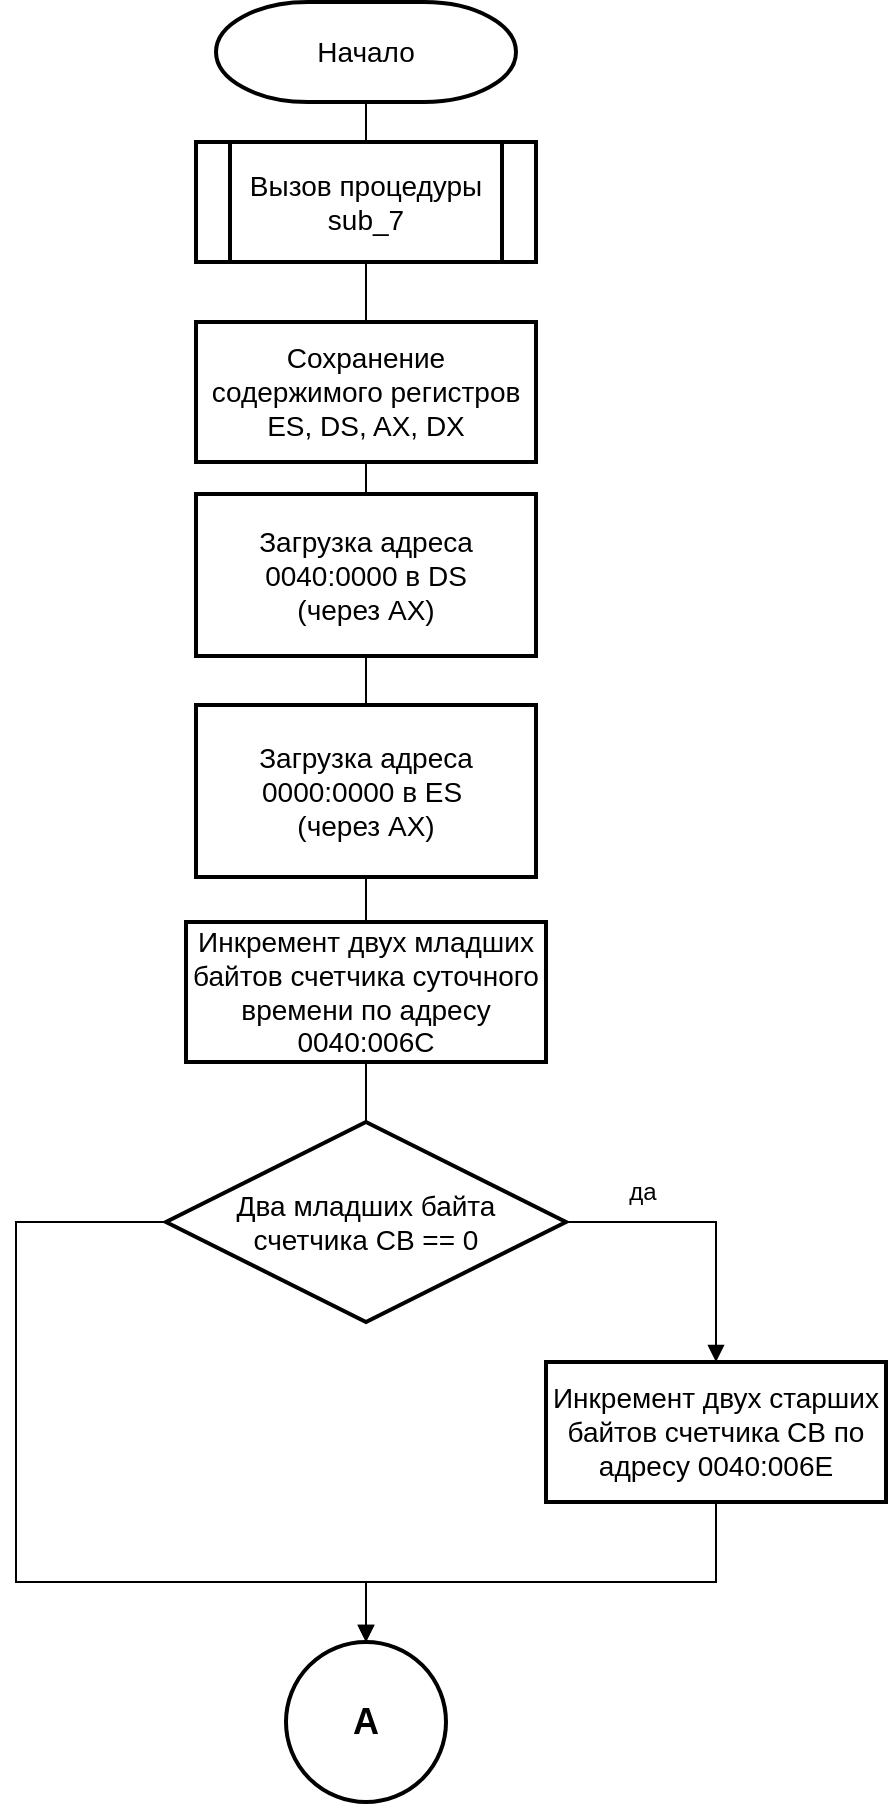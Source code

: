 <mxfile pages="2">
    <diagram id="C5RBs43oDa-KdzZeNtuy" name="int8h_1">
        <mxGraphModel dx="1113" dy="814" grid="0" gridSize="10" guides="1" tooltips="1" connect="1" arrows="1" fold="1" page="1" pageScale="1" pageWidth="827" pageHeight="1169" math="0" shadow="0">
            <root>
                <mxCell id="WIyWlLk6GJQsqaUBKTNV-0"/>
                <mxCell id="WIyWlLk6GJQsqaUBKTNV-1" parent="WIyWlLk6GJQsqaUBKTNV-0"/>
                <mxCell id="deHI2vd-ihcxM7uzcLVl-19" style="rounded=0;orthogonalLoop=1;jettySize=auto;html=1;exitX=0.5;exitY=1;exitDx=0;exitDy=0;exitPerimeter=0;endArrow=none;endFill=0;" parent="WIyWlLk6GJQsqaUBKTNV-1" source="deHI2vd-ihcxM7uzcLVl-0" target="deHI2vd-ihcxM7uzcLVl-2" edge="1">
                    <mxGeometry relative="1" as="geometry"/>
                </mxCell>
                <mxCell id="deHI2vd-ihcxM7uzcLVl-0" value="&lt;font style=&quot;font-size: 14px&quot;&gt;Начало&lt;/font&gt;" style="strokeWidth=2;html=1;shape=mxgraph.flowchart.terminator;whiteSpace=wrap;" parent="WIyWlLk6GJQsqaUBKTNV-1" vertex="1">
                    <mxGeometry x="350" y="190" width="150" height="50" as="geometry"/>
                </mxCell>
                <mxCell id="deHI2vd-ihcxM7uzcLVl-20" style="edgeStyle=none;rounded=0;orthogonalLoop=1;jettySize=auto;html=1;exitX=0.5;exitY=1;exitDx=0;exitDy=0;entryX=0.5;entryY=0;entryDx=0;entryDy=0;endArrow=none;endFill=0;" parent="WIyWlLk6GJQsqaUBKTNV-1" source="deHI2vd-ihcxM7uzcLVl-2" target="deHI2vd-ihcxM7uzcLVl-3" edge="1">
                    <mxGeometry relative="1" as="geometry"/>
                </mxCell>
                <mxCell id="deHI2vd-ihcxM7uzcLVl-2" value="&lt;font style=&quot;font-size: 14px&quot;&gt;Вызов процедуры sub_7&lt;/font&gt;" style="shape=process;whiteSpace=wrap;html=1;backgroundOutline=1;strokeWidth=2;" parent="WIyWlLk6GJQsqaUBKTNV-1" vertex="1">
                    <mxGeometry x="340" y="260" width="170" height="60" as="geometry"/>
                </mxCell>
                <mxCell id="wyO5HY9DHAfHyrod3QJI-3" style="edgeStyle=orthogonalEdgeStyle;rounded=0;orthogonalLoop=1;jettySize=auto;html=1;exitX=0.5;exitY=1;exitDx=0;exitDy=0;entryX=0.5;entryY=0;entryDx=0;entryDy=0;endArrow=none;endFill=0;" parent="WIyWlLk6GJQsqaUBKTNV-1" source="deHI2vd-ihcxM7uzcLVl-3" target="wyO5HY9DHAfHyrod3QJI-0" edge="1">
                    <mxGeometry relative="1" as="geometry"/>
                </mxCell>
                <mxCell id="deHI2vd-ihcxM7uzcLVl-3" value="&lt;font style=&quot;font-size: 14px&quot;&gt;Сохранение содержимого регистров ES, DS, AX, DX&lt;/font&gt;" style="whiteSpace=wrap;html=1;strokeWidth=2;" parent="WIyWlLk6GJQsqaUBKTNV-1" vertex="1">
                    <mxGeometry x="340" y="350" width="170" height="70" as="geometry"/>
                </mxCell>
                <mxCell id="deHI2vd-ihcxM7uzcLVl-22" style="edgeStyle=none;rounded=0;orthogonalLoop=1;jettySize=auto;html=1;exitX=0.5;exitY=1;exitDx=0;exitDy=0;entryX=0.5;entryY=0;entryDx=0;entryDy=0;endArrow=none;endFill=0;" parent="WIyWlLk6GJQsqaUBKTNV-1" source="deHI2vd-ihcxM7uzcLVl-4" target="deHI2vd-ihcxM7uzcLVl-5" edge="1">
                    <mxGeometry relative="1" as="geometry"/>
                </mxCell>
                <mxCell id="deHI2vd-ihcxM7uzcLVl-4" value="&lt;font style=&quot;font-size: 14px&quot;&gt;Инкремент двух младших байтов счетчика суточного времени по адресу 0040:006C&lt;/font&gt;" style="whiteSpace=wrap;html=1;strokeWidth=2;" parent="WIyWlLk6GJQsqaUBKTNV-1" vertex="1">
                    <mxGeometry x="335" y="650" width="180" height="70" as="geometry"/>
                </mxCell>
                <mxCell id="deHI2vd-ihcxM7uzcLVl-23" style="edgeStyle=orthogonalEdgeStyle;rounded=0;orthogonalLoop=1;jettySize=auto;html=1;exitX=1;exitY=0.5;exitDx=0;exitDy=0;entryX=0.5;entryY=0;entryDx=0;entryDy=0;endArrow=block;endFill=1;" parent="WIyWlLk6GJQsqaUBKTNV-1" source="deHI2vd-ihcxM7uzcLVl-5" target="deHI2vd-ihcxM7uzcLVl-6" edge="1">
                    <mxGeometry relative="1" as="geometry"/>
                </mxCell>
                <mxCell id="deHI2vd-ihcxM7uzcLVl-24" style="edgeStyle=orthogonalEdgeStyle;rounded=0;orthogonalLoop=1;jettySize=auto;html=1;exitX=0;exitY=0.5;exitDx=0;exitDy=0;entryX=0.5;entryY=0;entryDx=0;entryDy=0;endArrow=block;endFill=1;" parent="WIyWlLk6GJQsqaUBKTNV-1" source="deHI2vd-ihcxM7uzcLVl-5" target="deHI2vd-ihcxM7uzcLVl-12" edge="1">
                    <mxGeometry relative="1" as="geometry">
                        <Array as="points">
                            <mxPoint x="250" y="800"/>
                            <mxPoint x="250" y="980"/>
                            <mxPoint x="425" y="980"/>
                        </Array>
                    </mxGeometry>
                </mxCell>
                <mxCell id="deHI2vd-ihcxM7uzcLVl-5" value="&lt;font style=&quot;font-size: 14px&quot;&gt;Два младших байта &lt;br&gt;счетчика СВ == 0&lt;/font&gt;" style="rhombus;whiteSpace=wrap;html=1;strokeWidth=2;" parent="WIyWlLk6GJQsqaUBKTNV-1" vertex="1">
                    <mxGeometry x="325" y="750" width="200" height="100" as="geometry"/>
                </mxCell>
                <mxCell id="deHI2vd-ihcxM7uzcLVl-25" style="edgeStyle=orthogonalEdgeStyle;rounded=0;orthogonalLoop=1;jettySize=auto;html=1;exitX=0.5;exitY=1;exitDx=0;exitDy=0;entryX=0.5;entryY=0;entryDx=0;entryDy=0;endArrow=block;endFill=1;" parent="WIyWlLk6GJQsqaUBKTNV-1" source="deHI2vd-ihcxM7uzcLVl-6" target="deHI2vd-ihcxM7uzcLVl-12" edge="1">
                    <mxGeometry relative="1" as="geometry">
                        <Array as="points">
                            <mxPoint x="600" y="980"/>
                            <mxPoint x="425" y="980"/>
                        </Array>
                    </mxGeometry>
                </mxCell>
                <mxCell id="deHI2vd-ihcxM7uzcLVl-6" value="&lt;font style=&quot;font-size: 14px&quot;&gt;Инкремент двух старших байтов счетчика СВ по адресу 0040:006E&lt;/font&gt;" style="whiteSpace=wrap;html=1;strokeWidth=2;" parent="WIyWlLk6GJQsqaUBKTNV-1" vertex="1">
                    <mxGeometry x="515" y="870" width="170" height="70" as="geometry"/>
                </mxCell>
                <mxCell id="deHI2vd-ihcxM7uzcLVl-12" value="&lt;font style=&quot;font-size: 18px&quot;&gt;&lt;b&gt;А&lt;/b&gt;&lt;/font&gt;" style="ellipse;whiteSpace=wrap;html=1;aspect=fixed;strokeWidth=2;" parent="WIyWlLk6GJQsqaUBKTNV-1" vertex="1">
                    <mxGeometry x="385" y="1010" width="80" height="80" as="geometry"/>
                </mxCell>
                <mxCell id="wyO5HY9DHAfHyrod3QJI-4" style="edgeStyle=orthogonalEdgeStyle;rounded=0;orthogonalLoop=1;jettySize=auto;html=1;exitX=0.5;exitY=1;exitDx=0;exitDy=0;entryX=0.5;entryY=0;entryDx=0;entryDy=0;endArrow=none;endFill=0;" parent="WIyWlLk6GJQsqaUBKTNV-1" source="wyO5HY9DHAfHyrod3QJI-0" target="wyO5HY9DHAfHyrod3QJI-1" edge="1">
                    <mxGeometry relative="1" as="geometry"/>
                </mxCell>
                <mxCell id="wyO5HY9DHAfHyrod3QJI-0" value="&lt;span style=&quot;font-size: 14px&quot;&gt;Загрузка адреса 0040:0000 в DS&lt;br&gt;(через AX)&lt;br&gt;&lt;/span&gt;" style="whiteSpace=wrap;html=1;strokeWidth=2;" parent="WIyWlLk6GJQsqaUBKTNV-1" vertex="1">
                    <mxGeometry x="340" y="436" width="170" height="81" as="geometry"/>
                </mxCell>
                <mxCell id="wyO5HY9DHAfHyrod3QJI-5" style="edgeStyle=orthogonalEdgeStyle;rounded=0;orthogonalLoop=1;jettySize=auto;html=1;exitX=0.5;exitY=1;exitDx=0;exitDy=0;entryX=0.5;entryY=0;entryDx=0;entryDy=0;endArrow=none;endFill=0;" parent="WIyWlLk6GJQsqaUBKTNV-1" source="wyO5HY9DHAfHyrod3QJI-1" target="deHI2vd-ihcxM7uzcLVl-4" edge="1">
                    <mxGeometry relative="1" as="geometry"/>
                </mxCell>
                <mxCell id="wyO5HY9DHAfHyrod3QJI-1" value="&lt;span style=&quot;font-size: 14px&quot;&gt;Загрузка адреса 0000:0000 в ES&amp;nbsp;&lt;br&gt;&lt;/span&gt;&lt;span style=&quot;font-size: 14px&quot;&gt;(через AX)&lt;/span&gt;&lt;span style=&quot;font-size: 14px&quot;&gt;&lt;br&gt;&lt;/span&gt;" style="whiteSpace=wrap;html=1;strokeWidth=2;" parent="WIyWlLk6GJQsqaUBKTNV-1" vertex="1">
                    <mxGeometry x="340" y="541.5" width="170" height="86" as="geometry"/>
                </mxCell>
                <mxCell id="43VVg3QNsWit2pAkL82H-0" value="да" style="text;html=1;align=center;verticalAlign=middle;resizable=0;points=[];autosize=1;" parent="WIyWlLk6GJQsqaUBKTNV-1" vertex="1">
                    <mxGeometry x="551" y="776" width="24" height="18" as="geometry"/>
                </mxCell>
            </root>
        </mxGraphModel>
    </diagram>
    <diagram id="PK8M0IdVsCi0c5DJB458" name="int8h_2">
        <mxGraphModel dx="1113" dy="814" grid="1" gridSize="10" guides="1" tooltips="1" connect="1" arrows="1" fold="1" page="1" pageScale="1" pageWidth="850" pageHeight="1100" math="0" shadow="0">
            <root>
                <mxCell id="nXMFkNRsreDVf7fU-MNM-0"/>
                <mxCell id="nXMFkNRsreDVf7fU-MNM-1" parent="nXMFkNRsreDVf7fU-MNM-0"/>
                <mxCell id="FbVmKhybOeAD3-jQrLCH-0" style="edgeStyle=orthogonalEdgeStyle;rounded=0;orthogonalLoop=1;jettySize=auto;html=1;exitX=1;exitY=0.5;exitDx=0;exitDy=0;entryX=0.5;entryY=0;entryDx=0;entryDy=0;endArrow=block;endFill=1;" edge="1" source="FbVmKhybOeAD3-jQrLCH-2" target="FbVmKhybOeAD3-jQrLCH-5" parent="nXMFkNRsreDVf7fU-MNM-1">
                    <mxGeometry relative="1" as="geometry"/>
                </mxCell>
                <mxCell id="FbVmKhybOeAD3-jQrLCH-1" style="edgeStyle=orthogonalEdgeStyle;rounded=0;orthogonalLoop=1;jettySize=auto;html=1;exitX=0;exitY=0.5;exitDx=0;exitDy=0;endArrow=none;endFill=0;entryX=0.5;entryY=0;entryDx=0;entryDy=0;" edge="1" source="FbVmKhybOeAD3-jQrLCH-2" target="FbVmKhybOeAD3-jQrLCH-15" parent="nXMFkNRsreDVf7fU-MNM-1">
                    <mxGeometry relative="1" as="geometry">
                        <mxPoint x="315" y="770" as="targetPoint"/>
                        <Array as="points">
                            <mxPoint x="85" y="160"/>
                            <mxPoint x="85" y="590"/>
                            <mxPoint x="285" y="590"/>
                            <mxPoint x="285" y="680"/>
                        </Array>
                    </mxGeometry>
                </mxCell>
                <mxCell id="FbVmKhybOeAD3-jQrLCH-2" value="&lt;font style=&quot;font-size: 14px&quot;&gt;Два старших байта &lt;br&gt;счетчика СВ == 24&lt;/font&gt;" style="rhombus;whiteSpace=wrap;html=1;strokeWidth=2;" vertex="1" parent="nXMFkNRsreDVf7fU-MNM-1">
                    <mxGeometry x="190" y="110" width="200" height="100" as="geometry"/>
                </mxCell>
                <mxCell id="FbVmKhybOeAD3-jQrLCH-3" style="edgeStyle=orthogonalEdgeStyle;rounded=0;orthogonalLoop=1;jettySize=auto;html=1;exitX=1;exitY=0.5;exitDx=0;exitDy=0;entryX=0.5;entryY=0;entryDx=0;entryDy=0;endArrow=block;endFill=1;" edge="1" target="FbVmKhybOeAD3-jQrLCH-7" parent="nXMFkNRsreDVf7fU-MNM-1">
                    <mxGeometry relative="1" as="geometry">
                        <mxPoint x="565" y="230" as="sourcePoint"/>
                    </mxGeometry>
                </mxCell>
                <mxCell id="FbVmKhybOeAD3-jQrLCH-4" style="edgeStyle=orthogonalEdgeStyle;rounded=0;orthogonalLoop=1;jettySize=auto;html=1;exitX=0;exitY=0.5;exitDx=0;exitDy=0;endArrow=none;endFill=0;" edge="1" source="FbVmKhybOeAD3-jQrLCH-5" parent="nXMFkNRsreDVf7fU-MNM-1">
                    <mxGeometry relative="1" as="geometry">
                        <mxPoint x="505" y="580" as="targetPoint"/>
                        <Array as="points">
                            <mxPoint x="315" y="230"/>
                            <mxPoint x="315" y="550"/>
                            <mxPoint x="505" y="550"/>
                        </Array>
                    </mxGeometry>
                </mxCell>
                <mxCell id="FbVmKhybOeAD3-jQrLCH-5" value="&lt;span style=&quot;font-size: 14px&quot;&gt;Два младших байта&amp;nbsp;&lt;/span&gt;&lt;br style=&quot;font-size: 14px&quot;&gt;&lt;span style=&quot;font-size: 14px&quot;&gt;счетчика СВ == 176&lt;/span&gt;" style="rhombus;whiteSpace=wrap;html=1;strokeWidth=2;" vertex="1" parent="nXMFkNRsreDVf7fU-MNM-1">
                    <mxGeometry x="385" y="180" width="200" height="100" as="geometry"/>
                </mxCell>
                <mxCell id="FbVmKhybOeAD3-jQrLCH-6" style="edgeStyle=orthogonalEdgeStyle;rounded=0;orthogonalLoop=1;jettySize=auto;html=1;exitX=0.5;exitY=1;exitDx=0;exitDy=0;entryX=0.5;entryY=0;entryDx=0;entryDy=0;endArrow=none;endFill=0;" edge="1" source="FbVmKhybOeAD3-jQrLCH-7" target="FbVmKhybOeAD3-jQrLCH-9" parent="nXMFkNRsreDVf7fU-MNM-1">
                    <mxGeometry relative="1" as="geometry"/>
                </mxCell>
                <mxCell id="FbVmKhybOeAD3-jQrLCH-7" value="&lt;font style=&quot;font-size: 14px&quot;&gt;Обнуление двух старших байтов счетчика суточного времени по адресу 0040:006Е&lt;/font&gt;" style="whiteSpace=wrap;html=1;strokeWidth=2;" vertex="1" parent="nXMFkNRsreDVf7fU-MNM-1">
                    <mxGeometry x="585" y="254" width="180" height="70" as="geometry"/>
                </mxCell>
                <mxCell id="FbVmKhybOeAD3-jQrLCH-8" style="edgeStyle=orthogonalEdgeStyle;rounded=0;orthogonalLoop=1;jettySize=auto;html=1;exitX=0.5;exitY=1;exitDx=0;exitDy=0;endArrow=none;endFill=0;" edge="1" source="FbVmKhybOeAD3-jQrLCH-9" target="FbVmKhybOeAD3-jQrLCH-11" parent="nXMFkNRsreDVf7fU-MNM-1">
                    <mxGeometry relative="1" as="geometry"/>
                </mxCell>
                <mxCell id="FbVmKhybOeAD3-jQrLCH-9" value="&lt;span style=&quot;font-size: 14px&quot;&gt;Обнуление двух младших байтов счетчика суточного времени по адресу 0040:006С&lt;/span&gt;" style="whiteSpace=wrap;html=1;strokeWidth=2;" vertex="1" parent="nXMFkNRsreDVf7fU-MNM-1">
                    <mxGeometry x="585" y="354" width="180" height="70" as="geometry"/>
                </mxCell>
                <mxCell id="FbVmKhybOeAD3-jQrLCH-10" style="edgeStyle=orthogonalEdgeStyle;rounded=0;orthogonalLoop=1;jettySize=auto;html=1;exitX=0.5;exitY=1;exitDx=0;exitDy=0;endArrow=none;endFill=0;entryX=0.5;entryY=0;entryDx=0;entryDy=0;" edge="1" source="FbVmKhybOeAD3-jQrLCH-11" target="FbVmKhybOeAD3-jQrLCH-15" parent="nXMFkNRsreDVf7fU-MNM-1">
                    <mxGeometry relative="1" as="geometry">
                        <mxPoint x="285" y="710" as="targetPoint"/>
                        <Array as="points">
                            <mxPoint x="675" y="550"/>
                            <mxPoint x="505" y="550"/>
                            <mxPoint x="505" y="590"/>
                            <mxPoint x="285" y="590"/>
                            <mxPoint x="285" y="670"/>
                            <mxPoint x="290" y="670"/>
                        </Array>
                    </mxGeometry>
                </mxCell>
                <mxCell id="FbVmKhybOeAD3-jQrLCH-11" value="&lt;font style=&quot;font-size: 14px&quot;&gt;Установка флага прошедших суток по адресу 0040:0070&lt;/font&gt;" style="whiteSpace=wrap;html=1;strokeWidth=2;" vertex="1" parent="nXMFkNRsreDVf7fU-MNM-1">
                    <mxGeometry x="585" y="454" width="180" height="70" as="geometry"/>
                </mxCell>
                <mxCell id="FbVmKhybOeAD3-jQrLCH-12" style="edgeStyle=orthogonalEdgeStyle;rounded=0;orthogonalLoop=1;jettySize=auto;html=1;exitX=0.5;exitY=1;exitDx=0;exitDy=0;entryX=0.5;entryY=0;entryDx=0;entryDy=0;endArrow=none;endFill=0;" edge="1" source="FbVmKhybOeAD3-jQrLCH-13" target="FbVmKhybOeAD3-jQrLCH-2" parent="nXMFkNRsreDVf7fU-MNM-1">
                    <mxGeometry relative="1" as="geometry"/>
                </mxCell>
                <mxCell id="FbVmKhybOeAD3-jQrLCH-13" value="&lt;font style=&quot;font-size: 18px&quot;&gt;&lt;b&gt;А&lt;/b&gt;&lt;/font&gt;" style="ellipse;whiteSpace=wrap;html=1;aspect=fixed;strokeWidth=2;" vertex="1" parent="nXMFkNRsreDVf7fU-MNM-1">
                    <mxGeometry x="250" y="10" width="80" height="80" as="geometry"/>
                </mxCell>
                <mxCell id="FbVmKhybOeAD3-jQrLCH-14" style="edgeStyle=orthogonalEdgeStyle;rounded=0;orthogonalLoop=1;jettySize=auto;html=1;exitX=0.5;exitY=1;exitDx=0;exitDy=0;entryX=0.5;entryY=0;entryDx=0;entryDy=0;endArrow=none;endFill=0;" edge="1" source="FbVmKhybOeAD3-jQrLCH-15" target="FbVmKhybOeAD3-jQrLCH-18" parent="nXMFkNRsreDVf7fU-MNM-1">
                    <mxGeometry relative="1" as="geometry"/>
                </mxCell>
                <mxCell id="FbVmKhybOeAD3-jQrLCH-15" value="&lt;span style=&quot;font-size: 14px&quot;&gt;Декремент счетчика времени до отключения моторчика дисковода по адресу 0040:0040&lt;/span&gt;" style="whiteSpace=wrap;html=1;strokeWidth=2;" vertex="1" parent="nXMFkNRsreDVf7fU-MNM-1">
                    <mxGeometry x="200" y="610" width="180" height="70" as="geometry"/>
                </mxCell>
                <mxCell id="FbVmKhybOeAD3-jQrLCH-16" style="edgeStyle=orthogonalEdgeStyle;rounded=0;orthogonalLoop=1;jettySize=auto;html=1;exitX=1;exitY=0.5;exitDx=0;exitDy=0;entryX=0.5;entryY=0;entryDx=0;entryDy=0;endArrow=block;endFill=1;" edge="1" source="FbVmKhybOeAD3-jQrLCH-18" target="FbVmKhybOeAD3-jQrLCH-20" parent="nXMFkNRsreDVf7fU-MNM-1">
                    <mxGeometry relative="1" as="geometry"/>
                </mxCell>
                <mxCell id="FbVmKhybOeAD3-jQrLCH-17" style="edgeStyle=orthogonalEdgeStyle;rounded=0;orthogonalLoop=1;jettySize=auto;html=1;exitX=0;exitY=0.5;exitDx=0;exitDy=0;endArrow=block;endFill=1;" edge="1" source="FbVmKhybOeAD3-jQrLCH-18" parent="nXMFkNRsreDVf7fU-MNM-1">
                    <mxGeometry relative="1" as="geometry">
                        <mxPoint x="285" y="1000" as="targetPoint"/>
                        <Array as="points">
                            <mxPoint x="105" y="760"/>
                            <mxPoint x="105" y="980"/>
                            <mxPoint x="285" y="980"/>
                        </Array>
                    </mxGeometry>
                </mxCell>
                <mxCell id="FbVmKhybOeAD3-jQrLCH-18" value="&lt;span style=&quot;font-size: 14px&quot;&gt;Значение счетчика &lt;br&gt;по адресу 0040:0040 &lt;br&gt;== 0&lt;/span&gt;" style="rhombus;whiteSpace=wrap;html=1;strokeWidth=2;" vertex="1" parent="nXMFkNRsreDVf7fU-MNM-1">
                    <mxGeometry x="190" y="711" width="200" height="100" as="geometry"/>
                </mxCell>
                <mxCell id="FbVmKhybOeAD3-jQrLCH-19" style="edgeStyle=orthogonalEdgeStyle;rounded=0;orthogonalLoop=1;jettySize=auto;html=1;exitX=0.5;exitY=1;exitDx=0;exitDy=0;entryX=0.5;entryY=0;entryDx=0;entryDy=0;endArrow=none;endFill=0;" edge="1" source="FbVmKhybOeAD3-jQrLCH-20" target="FbVmKhybOeAD3-jQrLCH-22" parent="nXMFkNRsreDVf7fU-MNM-1">
                    <mxGeometry relative="1" as="geometry"/>
                </mxCell>
                <mxCell id="FbVmKhybOeAD3-jQrLCH-20" value="&lt;font style=&quot;font-size: 14px&quot;&gt;Установка флага отключения моторчика дисковода&lt;/font&gt;" style="whiteSpace=wrap;html=1;strokeWidth=2;" vertex="1" parent="nXMFkNRsreDVf7fU-MNM-1">
                    <mxGeometry x="385" y="790" width="180" height="70" as="geometry"/>
                </mxCell>
                <mxCell id="FbVmKhybOeAD3-jQrLCH-21" style="edgeStyle=orthogonalEdgeStyle;rounded=0;orthogonalLoop=1;jettySize=auto;html=1;exitX=0.5;exitY=1;exitDx=0;exitDy=0;endArrow=none;endFill=0;" edge="1" source="FbVmKhybOeAD3-jQrLCH-22" parent="nXMFkNRsreDVf7fU-MNM-1">
                    <mxGeometry relative="1" as="geometry">
                        <mxPoint x="285" y="990" as="targetPoint"/>
                        <Array as="points">
                            <mxPoint x="475" y="980"/>
                            <mxPoint x="285" y="980"/>
                        </Array>
                    </mxGeometry>
                </mxCell>
                <mxCell id="FbVmKhybOeAD3-jQrLCH-22" value="&lt;span style=&quot;font-size: 14px&quot;&gt;Посылка команды (0Ch) в порт 3F2h&lt;/span&gt;" style="whiteSpace=wrap;html=1;strokeWidth=2;" vertex="1" parent="nXMFkNRsreDVf7fU-MNM-1">
                    <mxGeometry x="385" y="890" width="180" height="70" as="geometry"/>
                </mxCell>
                <mxCell id="FbVmKhybOeAD3-jQrLCH-23" value="&lt;font style=&quot;font-size: 18px&quot;&gt;&lt;b&gt;Б&lt;/b&gt;&lt;/font&gt;" style="ellipse;whiteSpace=wrap;html=1;aspect=fixed;strokeWidth=2;" vertex="1" parent="nXMFkNRsreDVf7fU-MNM-1">
                    <mxGeometry x="240" y="1000" width="80" height="80" as="geometry"/>
                </mxCell>
                <mxCell id="FbVmKhybOeAD3-jQrLCH-24" value="да" style="text;html=1;align=center;verticalAlign=middle;resizable=0;points=[];autosize=1;" vertex="1" parent="nXMFkNRsreDVf7fU-MNM-1">
                    <mxGeometry x="425" y="739" width="24" height="18" as="geometry"/>
                </mxCell>
                <mxCell id="FbVmKhybOeAD3-jQrLCH-25" value="да" style="text;html=1;align=center;verticalAlign=middle;resizable=0;points=[];autosize=1;" vertex="1" parent="nXMFkNRsreDVf7fU-MNM-1">
                    <mxGeometry x="623" y="210" width="24" height="18" as="geometry"/>
                </mxCell>
                <mxCell id="FbVmKhybOeAD3-jQrLCH-26" value="да" style="text;html=1;align=center;verticalAlign=middle;resizable=0;points=[];autosize=1;" vertex="1" parent="nXMFkNRsreDVf7fU-MNM-1">
                    <mxGeometry x="425" y="137" width="24" height="18" as="geometry"/>
                </mxCell>
            </root>
        </mxGraphModel>
    </diagram>
    <diagram id="8JQlEP9AvbUszHQYQjRs" name="int8h_3">
        <mxGraphModel dx="1113" dy="-1386" grid="1" gridSize="10" guides="1" tooltips="1" connect="1" arrows="1" fold="1" page="1" pageScale="1" pageWidth="850" pageHeight="1100" math="0" shadow="0">
            <root>
                <mxCell id="lYYgDbvRecKYqyF_Ws7y-0"/>
                <mxCell id="lYYgDbvRecKYqyF_Ws7y-1" parent="lYYgDbvRecKYqyF_Ws7y-0"/>
                <mxCell id="lYYgDbvRecKYqyF_Ws7y-2" style="edgeStyle=orthogonalEdgeStyle;rounded=0;orthogonalLoop=1;jettySize=auto;html=1;exitX=0.5;exitY=1;exitDx=0;exitDy=0;entryX=0.5;entryY=0;entryDx=0;entryDy=0;endArrow=block;endFill=1;" edge="1" parent="lYYgDbvRecKYqyF_Ws7y-1" source="lYYgDbvRecKYqyF_Ws7y-3" target="lYYgDbvRecKYqyF_Ws7y-6">
                    <mxGeometry relative="1" as="geometry"/>
                </mxCell>
                <mxCell id="lYYgDbvRecKYqyF_Ws7y-3" value="&lt;font style=&quot;font-size: 18px&quot;&gt;&lt;b&gt;Б&lt;/b&gt;&lt;/font&gt;" style="ellipse;whiteSpace=wrap;html=1;aspect=fixed;strokeWidth=2;" vertex="1" parent="lYYgDbvRecKYqyF_Ws7y-1">
                    <mxGeometry x="330" y="2350" width="80" height="80" as="geometry"/>
                </mxCell>
                <mxCell id="lYYgDbvRecKYqyF_Ws7y-4" style="edgeStyle=orthogonalEdgeStyle;rounded=0;orthogonalLoop=1;jettySize=auto;html=1;exitX=1;exitY=0.5;exitDx=0;exitDy=0;endArrow=block;endFill=1;" edge="1" parent="lYYgDbvRecKYqyF_Ws7y-1" source="lYYgDbvRecKYqyF_Ws7y-6" target="lYYgDbvRecKYqyF_Ws7y-8">
                    <mxGeometry relative="1" as="geometry"/>
                </mxCell>
                <mxCell id="lYYgDbvRecKYqyF_Ws7y-5" style="edgeStyle=orthogonalEdgeStyle;rounded=0;orthogonalLoop=1;jettySize=auto;html=1;exitX=0;exitY=0.5;exitDx=0;exitDy=0;endArrow=block;endFill=1;" edge="1" parent="lYYgDbvRecKYqyF_Ws7y-1" source="lYYgDbvRecKYqyF_Ws7y-6" target="lYYgDbvRecKYqyF_Ws7y-10">
                    <mxGeometry relative="1" as="geometry"/>
                </mxCell>
                <mxCell id="lYYgDbvRecKYqyF_Ws7y-6" value="&lt;span style=&quot;font-size: 14px&quot;&gt;Установлен ли флаг &lt;br&gt;четности PF в&lt;br&gt;&amp;nbsp;0040:0314&lt;/span&gt;" style="rhombus;whiteSpace=wrap;html=1;strokeWidth=2;" vertex="1" parent="lYYgDbvRecKYqyF_Ws7y-1">
                    <mxGeometry x="270" y="2450" width="205" height="110" as="geometry"/>
                </mxCell>
                <mxCell id="lYYgDbvRecKYqyF_Ws7y-7" style="edgeStyle=orthogonalEdgeStyle;rounded=0;orthogonalLoop=1;jettySize=auto;html=1;exitX=0.5;exitY=1;exitDx=0;exitDy=0;endArrow=block;endFill=1;" edge="1" parent="lYYgDbvRecKYqyF_Ws7y-1" source="lYYgDbvRecKYqyF_Ws7y-8">
                    <mxGeometry relative="1" as="geometry">
                        <mxPoint x="370" y="2730" as="targetPoint"/>
                        <Array as="points">
                            <mxPoint x="565" y="2690"/>
                            <mxPoint x="370" y="2690"/>
                        </Array>
                    </mxGeometry>
                </mxCell>
                <mxCell id="lYYgDbvRecKYqyF_Ws7y-8" value="&lt;font style=&quot;font-size: 14px&quot;&gt;Вызов прерывания 1Ch&lt;/font&gt;" style="shape=process;whiteSpace=wrap;html=1;backgroundOutline=1;strokeWidth=2;" vertex="1" parent="lYYgDbvRecKYqyF_Ws7y-1">
                    <mxGeometry x="475" y="2580" width="180" height="70" as="geometry"/>
                </mxCell>
                <mxCell id="lYYgDbvRecKYqyF_Ws7y-9" style="edgeStyle=orthogonalEdgeStyle;rounded=0;orthogonalLoop=1;jettySize=auto;html=1;exitX=0.5;exitY=1;exitDx=0;exitDy=0;entryX=0.484;entryY=-0.001;entryDx=0;entryDy=0;endArrow=block;endFill=1;entryPerimeter=0;" edge="1" parent="lYYgDbvRecKYqyF_Ws7y-1" source="lYYgDbvRecKYqyF_Ws7y-10" target="lYYgDbvRecKYqyF_Ws7y-12">
                    <mxGeometry relative="1" as="geometry">
                        <Array as="points">
                            <mxPoint x="180" y="2690"/>
                            <mxPoint x="370" y="2690"/>
                            <mxPoint x="370" y="2730"/>
                        </Array>
                    </mxGeometry>
                </mxCell>
                <mxCell id="lYYgDbvRecKYqyF_Ws7y-10" value="&lt;span style=&quot;font-size: 14px&quot;&gt;Косвенный вызов прерывания 1Ch&lt;/span&gt;" style="whiteSpace=wrap;html=1;strokeWidth=2;" vertex="1" parent="lYYgDbvRecKYqyF_Ws7y-1">
                    <mxGeometry x="90" y="2580" width="180" height="70" as="geometry"/>
                </mxCell>
                <mxCell id="lYYgDbvRecKYqyF_Ws7y-11" style="edgeStyle=orthogonalEdgeStyle;rounded=0;orthogonalLoop=1;jettySize=auto;html=1;exitX=0.5;exitY=1;exitDx=0;exitDy=0;entryX=0.5;entryY=0;entryDx=0;entryDy=0;endArrow=none;endFill=0;" edge="1" parent="lYYgDbvRecKYqyF_Ws7y-1" source="lYYgDbvRecKYqyF_Ws7y-12" target="lYYgDbvRecKYqyF_Ws7y-15">
                    <mxGeometry relative="1" as="geometry"/>
                </mxCell>
                <mxCell id="lYYgDbvRecKYqyF_Ws7y-12" value="&lt;font style=&quot;font-size: 14px&quot;&gt;Вызов процедуры sub_7&lt;/font&gt;" style="shape=process;whiteSpace=wrap;html=1;backgroundOutline=1;strokeWidth=2;" vertex="1" parent="lYYgDbvRecKYqyF_Ws7y-1">
                    <mxGeometry x="280" y="2730" width="180" height="70" as="geometry"/>
                </mxCell>
                <mxCell id="lYYgDbvRecKYqyF_Ws7y-13" style="edgeStyle=orthogonalEdgeStyle;rounded=0;orthogonalLoop=1;jettySize=auto;html=1;exitX=0.5;exitY=1;exitDx=0;exitDy=0;entryX=0.5;entryY=0;entryDx=0;entryDy=0;endArrow=none;endFill=0;" edge="1" parent="lYYgDbvRecKYqyF_Ws7y-1" source="lYYgDbvRecKYqyF_Ws7y-15" target="lYYgDbvRecKYqyF_Ws7y-17">
                    <mxGeometry relative="1" as="geometry"/>
                </mxCell>
                <mxCell id="lYYgDbvRecKYqyF_Ws7y-14" style="edgeStyle=orthogonalEdgeStyle;rounded=0;orthogonalLoop=1;jettySize=auto;html=1;exitX=1;exitY=0.5;exitDx=0;exitDy=0;entryX=0;entryY=0.5;entryDx=0;entryDy=0;entryPerimeter=0;endArrow=none;endFill=0;dashed=1;" edge="1" parent="lYYgDbvRecKYqyF_Ws7y-1" source="lYYgDbvRecKYqyF_Ws7y-15" target="lYYgDbvRecKYqyF_Ws7y-19">
                    <mxGeometry relative="1" as="geometry"/>
                </mxCell>
                <mxCell id="lYYgDbvRecKYqyF_Ws7y-15" value="&lt;span style=&quot;font-size: 14px&quot;&gt;Посылка команды (20h) в порт 20h&lt;/span&gt;" style="whiteSpace=wrap;html=1;strokeWidth=2;" vertex="1" parent="lYYgDbvRecKYqyF_Ws7y-1">
                    <mxGeometry x="280" y="2840" width="180" height="70" as="geometry"/>
                </mxCell>
                <mxCell id="lYYgDbvRecKYqyF_Ws7y-16" style="edgeStyle=orthogonalEdgeStyle;rounded=0;orthogonalLoop=1;jettySize=auto;html=1;exitX=0.5;exitY=1;exitDx=0;exitDy=0;entryX=0.454;entryY=-0.029;entryDx=0;entryDy=0;entryPerimeter=0;endArrow=none;endFill=0;" edge="1" parent="lYYgDbvRecKYqyF_Ws7y-1" source="lYYgDbvRecKYqyF_Ws7y-17" target="lYYgDbvRecKYqyF_Ws7y-18">
                    <mxGeometry relative="1" as="geometry"/>
                </mxCell>
                <mxCell id="lYYgDbvRecKYqyF_Ws7y-17" value="&lt;span style=&quot;font-size: 14px&quot;&gt;Восстановление значений регистров ES, DS, AX, DX&lt;/span&gt;" style="whiteSpace=wrap;html=1;strokeWidth=2;" vertex="1" parent="lYYgDbvRecKYqyF_Ws7y-1">
                    <mxGeometry x="280" y="2950" width="180" height="70" as="geometry"/>
                </mxCell>
                <mxCell id="lYYgDbvRecKYqyF_Ws7y-18" value="&lt;span style=&quot;font-size: 14px&quot;&gt;Конец&lt;/span&gt;" style="strokeWidth=2;html=1;shape=mxgraph.flowchart.terminator;whiteSpace=wrap;" vertex="1" parent="lYYgDbvRecKYqyF_Ws7y-1">
                    <mxGeometry x="297.5" y="3050" width="150" height="50" as="geometry"/>
                </mxCell>
                <mxCell id="lYYgDbvRecKYqyF_Ws7y-19" value="" style="strokeWidth=2;html=1;shape=mxgraph.flowchart.annotation_1;align=left;pointerEvents=1;" vertex="1" parent="lYYgDbvRecKYqyF_Ws7y-1">
                    <mxGeometry x="525" y="2840" width="50" height="70" as="geometry"/>
                </mxCell>
                <mxCell id="lYYgDbvRecKYqyF_Ws7y-20" value="Сброс контроллера &lt;br&gt;прерываний" style="text;html=1;align=center;verticalAlign=middle;resizable=0;points=[];autosize=1;" vertex="1" parent="lYYgDbvRecKYqyF_Ws7y-1">
                    <mxGeometry x="537" y="2855" width="120" height="32" as="geometry"/>
                </mxCell>
                <mxCell id="lYYgDbvRecKYqyF_Ws7y-21" value="да" style="text;html=1;align=center;verticalAlign=middle;resizable=0;points=[];autosize=1;" vertex="1" parent="lYYgDbvRecKYqyF_Ws7y-1">
                    <mxGeometry x="513" y="2480" width="24" height="18" as="geometry"/>
                </mxCell>
            </root>
        </mxGraphModel>
    </diagram>
    <diagram id="yinVloLyn2REaArHDQql" name="sub_2">
        <mxGraphModel dx="1113" dy="-1524" grid="0" gridSize="10" guides="1" tooltips="1" connect="1" arrows="1" fold="1" page="1" pageScale="1" pageWidth="827" pageHeight="1169" math="0" shadow="0">
            <root>
                <mxCell id="dQab6JG4eKId4dH5oYdf-0"/>
                <mxCell id="dQab6JG4eKId4dH5oYdf-1" parent="dQab6JG4eKId4dH5oYdf-0"/>
                <mxCell id="jFwJs0m698Z6FhEF0ztB-10" style="edgeStyle=orthogonalEdgeStyle;rounded=0;orthogonalLoop=1;jettySize=auto;html=1;exitX=1;exitY=0.5;exitDx=0;exitDy=0;endArrow=block;endFill=1;" parent="dQab6JG4eKId4dH5oYdf-1" source="jFwJs0m698Z6FhEF0ztB-0" target="jFwJs0m698Z6FhEF0ztB-7" edge="1">
                    <mxGeometry relative="1" as="geometry"/>
                </mxCell>
                <mxCell id="jFwJs0m698Z6FhEF0ztB-11" style="edgeStyle=orthogonalEdgeStyle;rounded=0;orthogonalLoop=1;jettySize=auto;html=1;exitX=0;exitY=0.5;exitDx=0;exitDy=0;endArrow=block;endFill=1;" parent="dQab6JG4eKId4dH5oYdf-1" source="jFwJs0m698Z6FhEF0ztB-0" target="jFwJs0m698Z6FhEF0ztB-6" edge="1">
                    <mxGeometry relative="1" as="geometry"/>
                </mxCell>
                <mxCell id="jFwJs0m698Z6FhEF0ztB-0" value="&lt;span style=&quot;font-size: 14px&quot;&gt;Флаг DF == 0 и старший&lt;br&gt;&amp;nbsp;бит IOPL == 0&amp;nbsp;&lt;/span&gt;" style="rhombus;whiteSpace=wrap;html=1;strokeWidth=2;" parent="dQab6JG4eKId4dH5oYdf-1" vertex="1">
                    <mxGeometry x="280" y="2750" width="205" height="110" as="geometry"/>
                </mxCell>
                <mxCell id="jFwJs0m698Z6FhEF0ztB-15" style="edgeStyle=orthogonalEdgeStyle;rounded=0;orthogonalLoop=1;jettySize=auto;html=1;exitX=0.5;exitY=1;exitDx=0;exitDy=0;entryX=0.5;entryY=0;entryDx=0;entryDy=0;entryPerimeter=0;endArrow=none;endFill=0;" parent="dQab6JG4eKId4dH5oYdf-1" source="jFwJs0m698Z6FhEF0ztB-1" target="jFwJs0m698Z6FhEF0ztB-2" edge="1">
                    <mxGeometry relative="1" as="geometry"/>
                </mxCell>
                <mxCell id="jFwJs0m698Z6FhEF0ztB-1" value="&lt;span style=&quot;font-size: 14px&quot;&gt;Восстановление значений регистров AX, DS&lt;/span&gt;" style="whiteSpace=wrap;html=1;strokeWidth=2;" parent="dQab6JG4eKId4dH5oYdf-1" vertex="1">
                    <mxGeometry x="292.5" y="3097" width="180" height="70" as="geometry"/>
                </mxCell>
                <mxCell id="jFwJs0m698Z6FhEF0ztB-2" value="&lt;span style=&quot;font-size: 14px&quot;&gt;Конец&lt;/span&gt;" style="strokeWidth=2;html=1;shape=mxgraph.flowchart.terminator;whiteSpace=wrap;" parent="dQab6JG4eKId4dH5oYdf-1" vertex="1">
                    <mxGeometry x="307.5" y="3197" width="150" height="50" as="geometry"/>
                </mxCell>
                <mxCell id="jFwJs0m698Z6FhEF0ztB-18" style="edgeStyle=orthogonalEdgeStyle;rounded=0;orthogonalLoop=1;jettySize=auto;html=1;exitX=0.5;exitY=1;exitDx=0;exitDy=0;exitPerimeter=0;entryX=0.5;entryY=0;entryDx=0;entryDy=0;endArrow=none;endFill=0;" parent="dQab6JG4eKId4dH5oYdf-1" source="jFwJs0m698Z6FhEF0ztB-3" target="jFwJs0m698Z6FhEF0ztB-4" edge="1">
                    <mxGeometry relative="1" as="geometry"/>
                </mxCell>
                <mxCell id="jFwJs0m698Z6FhEF0ztB-3" value="&lt;span style=&quot;font-size: 14px&quot;&gt;Начало&lt;/span&gt;" style="strokeWidth=2;html=1;shape=mxgraph.flowchart.terminator;whiteSpace=wrap;" parent="dQab6JG4eKId4dH5oYdf-1" vertex="1">
                    <mxGeometry x="310" y="2380" width="150" height="50" as="geometry"/>
                </mxCell>
                <mxCell id="5NsavCUGQng0NBTZvOma-1" style="edgeStyle=orthogonalEdgeStyle;rounded=0;orthogonalLoop=1;jettySize=auto;html=1;exitX=0.5;exitY=1;exitDx=0;exitDy=0;entryX=0.5;entryY=0;entryDx=0;entryDy=0;endArrow=none;endFill=0;" parent="dQab6JG4eKId4dH5oYdf-1" source="jFwJs0m698Z6FhEF0ztB-4" target="5NsavCUGQng0NBTZvOma-0" edge="1">
                    <mxGeometry relative="1" as="geometry"/>
                </mxCell>
                <mxCell id="jFwJs0m698Z6FhEF0ztB-4" value="&lt;span style=&quot;font-size: 14px&quot;&gt;Сохранение содержимого регистров &lt;br&gt;DS, AX&lt;/span&gt;" style="whiteSpace=wrap;html=1;strokeWidth=2;" parent="dQab6JG4eKId4dH5oYdf-1" vertex="1">
                    <mxGeometry x="295" y="2460" width="180" height="70" as="geometry"/>
                </mxCell>
                <mxCell id="jFwJs0m698Z6FhEF0ztB-17" style="edgeStyle=orthogonalEdgeStyle;rounded=0;orthogonalLoop=1;jettySize=auto;html=1;exitX=0.5;exitY=1;exitDx=0;exitDy=0;endArrow=none;endFill=0;" parent="dQab6JG4eKId4dH5oYdf-1" source="jFwJs0m698Z6FhEF0ztB-5" target="jFwJs0m698Z6FhEF0ztB-0" edge="1">
                    <mxGeometry relative="1" as="geometry"/>
                </mxCell>
                <mxCell id="jFwJs0m698Z6FhEF0ztB-5" value="&lt;span style=&quot;font-size: 14px&quot;&gt;Загрузка содержимого младшего байта регистра EFLAGS в AH&lt;/span&gt;" style="whiteSpace=wrap;html=1;strokeWidth=2;" parent="dQab6JG4eKId4dH5oYdf-1" vertex="1">
                    <mxGeometry x="292.5" y="2650" width="180" height="70" as="geometry"/>
                </mxCell>
                <mxCell id="jFwJs0m698Z6FhEF0ztB-12" style="edgeStyle=orthogonalEdgeStyle;rounded=0;orthogonalLoop=1;jettySize=auto;html=1;exitX=0.5;exitY=1;exitDx=0;exitDy=0;entryX=0.5;entryY=0;entryDx=0;entryDy=0;endArrow=block;endFill=1;" parent="dQab6JG4eKId4dH5oYdf-1" source="jFwJs0m698Z6FhEF0ztB-6" target="jFwJs0m698Z6FhEF0ztB-8" edge="1">
                    <mxGeometry relative="1" as="geometry"/>
                </mxCell>
                <mxCell id="jFwJs0m698Z6FhEF0ztB-6" value="&lt;span style=&quot;font-size: 14px&quot;&gt;Запрет маскируемых прерываний инструкцией CLI&lt;/span&gt;" style="whiteSpace=wrap;html=1;strokeWidth=2;" parent="dQab6JG4eKId4dH5oYdf-1" vertex="1">
                    <mxGeometry x="140" y="2870" width="180" height="70" as="geometry"/>
                </mxCell>
                <mxCell id="jFwJs0m698Z6FhEF0ztB-13" style="edgeStyle=orthogonalEdgeStyle;rounded=0;orthogonalLoop=1;jettySize=auto;html=1;exitX=0.5;exitY=1;exitDx=0;exitDy=0;endArrow=block;endFill=1;entryX=0.5;entryY=0;entryDx=0;entryDy=0;" parent="dQab6JG4eKId4dH5oYdf-1" source="jFwJs0m698Z6FhEF0ztB-7" target="jFwJs0m698Z6FhEF0ztB-8" edge="1">
                    <mxGeometry relative="1" as="geometry">
                        <mxPoint x="380" y="3000" as="targetPoint"/>
                    </mxGeometry>
                </mxCell>
                <mxCell id="jFwJs0m698Z6FhEF0ztB-7" value="&lt;span style=&quot;font-size: 14px&quot;&gt;Сброс флага разрешения прерывания IF в 0040:0314&lt;/span&gt;" style="whiteSpace=wrap;html=1;strokeWidth=2;" parent="dQab6JG4eKId4dH5oYdf-1" vertex="1">
                    <mxGeometry x="460" y="2870" width="180" height="70" as="geometry"/>
                </mxCell>
                <mxCell id="jFwJs0m698Z6FhEF0ztB-14" style="edgeStyle=orthogonalEdgeStyle;rounded=0;orthogonalLoop=1;jettySize=auto;html=1;exitX=0.5;exitY=1;exitDx=0;exitDy=0;entryX=0.5;entryY=0;entryDx=0;entryDy=0;endArrow=none;endFill=0;" parent="dQab6JG4eKId4dH5oYdf-1" source="jFwJs0m698Z6FhEF0ztB-8" target="jFwJs0m698Z6FhEF0ztB-1" edge="1">
                    <mxGeometry relative="1" as="geometry"/>
                </mxCell>
                <mxCell id="jFwJs0m698Z6FhEF0ztB-8" value="&lt;span style=&quot;font-size: 14px&quot;&gt;Загрузка содержимого AH в младший байт регистра EFLAGS&lt;/span&gt;" style="whiteSpace=wrap;html=1;strokeWidth=2;" parent="dQab6JG4eKId4dH5oYdf-1" vertex="1">
                    <mxGeometry x="292.5" y="3000" width="180" height="70" as="geometry"/>
                </mxCell>
                <mxCell id="5NsavCUGQng0NBTZvOma-2" style="edgeStyle=orthogonalEdgeStyle;rounded=0;orthogonalLoop=1;jettySize=auto;html=1;exitX=0.5;exitY=1;exitDx=0;exitDy=0;entryX=0.5;entryY=0;entryDx=0;entryDy=0;endArrow=none;endFill=0;" parent="dQab6JG4eKId4dH5oYdf-1" source="5NsavCUGQng0NBTZvOma-0" target="jFwJs0m698Z6FhEF0ztB-5" edge="1">
                    <mxGeometry relative="1" as="geometry"/>
                </mxCell>
                <mxCell id="5NsavCUGQng0NBTZvOma-0" value="&lt;span style=&quot;font-size: 14px&quot;&gt;Загрузка адреса 0040:0000 в DS&lt;/span&gt;&lt;br style=&quot;font-size: 14px&quot;&gt;&lt;span style=&quot;font-size: 14px&quot;&gt;(через AX)&lt;/span&gt;&lt;span style=&quot;font-size: 14px&quot;&gt;&lt;br&gt;&lt;/span&gt;" style="whiteSpace=wrap;html=1;strokeWidth=2;" parent="dQab6JG4eKId4dH5oYdf-1" vertex="1">
                    <mxGeometry x="292.5" y="2550" width="180" height="70" as="geometry"/>
                </mxCell>
                <mxCell id="aOQEaX7dmV3wxyiXXHma-0" value="да" style="text;html=1;align=center;verticalAlign=middle;resizable=0;points=[];autosize=1;" parent="dQab6JG4eKId4dH5oYdf-1" vertex="1">
                    <mxGeometry x="509" y="2782" width="24" height="18" as="geometry"/>
                </mxCell>
            </root>
        </mxGraphModel>
    </diagram>
</mxfile>